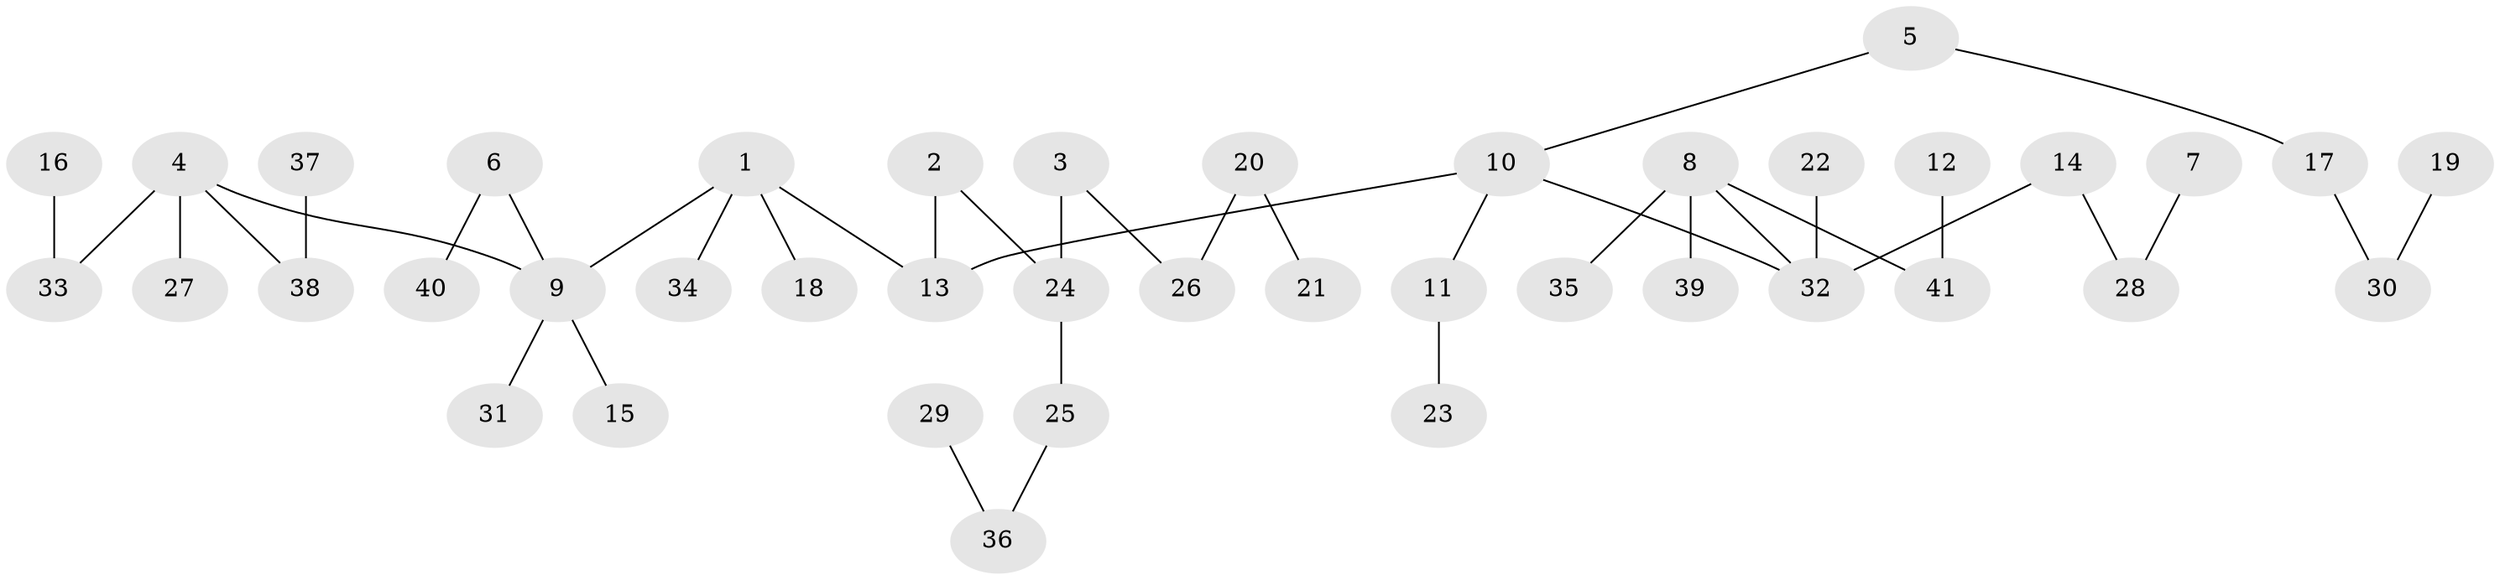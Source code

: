 // original degree distribution, {5: 0.024390243902439025, 3: 0.15853658536585366, 6: 0.012195121951219513, 1: 0.4634146341463415, 2: 0.2804878048780488, 7: 0.012195121951219513, 4: 0.04878048780487805}
// Generated by graph-tools (version 1.1) at 2025/02/03/09/25 03:02:26]
// undirected, 41 vertices, 40 edges
graph export_dot {
graph [start="1"]
  node [color=gray90,style=filled];
  1;
  2;
  3;
  4;
  5;
  6;
  7;
  8;
  9;
  10;
  11;
  12;
  13;
  14;
  15;
  16;
  17;
  18;
  19;
  20;
  21;
  22;
  23;
  24;
  25;
  26;
  27;
  28;
  29;
  30;
  31;
  32;
  33;
  34;
  35;
  36;
  37;
  38;
  39;
  40;
  41;
  1 -- 9 [weight=1.0];
  1 -- 13 [weight=1.0];
  1 -- 18 [weight=1.0];
  1 -- 34 [weight=1.0];
  2 -- 13 [weight=1.0];
  2 -- 24 [weight=1.0];
  3 -- 24 [weight=1.0];
  3 -- 26 [weight=1.0];
  4 -- 9 [weight=1.0];
  4 -- 27 [weight=1.0];
  4 -- 33 [weight=1.0];
  4 -- 38 [weight=1.0];
  5 -- 10 [weight=1.0];
  5 -- 17 [weight=1.0];
  6 -- 9 [weight=1.0];
  6 -- 40 [weight=1.0];
  7 -- 28 [weight=1.0];
  8 -- 32 [weight=1.0];
  8 -- 35 [weight=1.0];
  8 -- 39 [weight=1.0];
  8 -- 41 [weight=1.0];
  9 -- 15 [weight=1.0];
  9 -- 31 [weight=1.0];
  10 -- 11 [weight=1.0];
  10 -- 13 [weight=1.0];
  10 -- 32 [weight=1.0];
  11 -- 23 [weight=1.0];
  12 -- 41 [weight=1.0];
  14 -- 28 [weight=1.0];
  14 -- 32 [weight=1.0];
  16 -- 33 [weight=1.0];
  17 -- 30 [weight=1.0];
  19 -- 30 [weight=1.0];
  20 -- 21 [weight=1.0];
  20 -- 26 [weight=1.0];
  22 -- 32 [weight=1.0];
  24 -- 25 [weight=1.0];
  25 -- 36 [weight=1.0];
  29 -- 36 [weight=1.0];
  37 -- 38 [weight=1.0];
}
